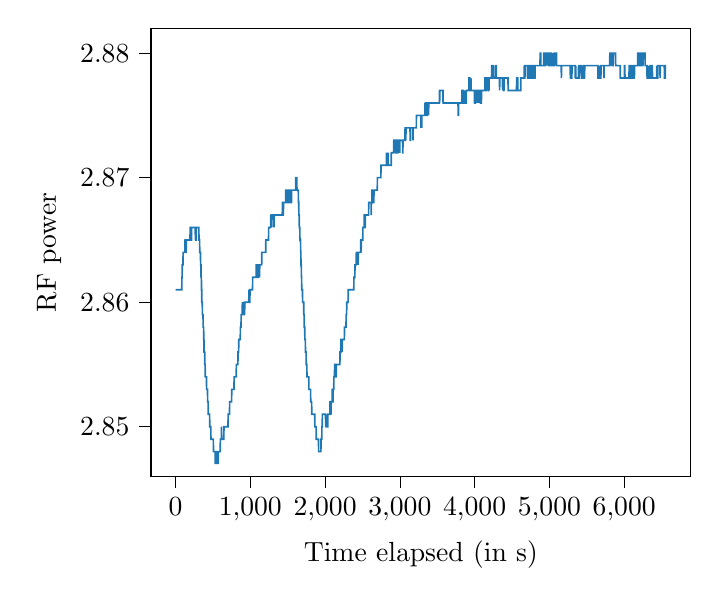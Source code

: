 % This file was created by tikzplotlib v0.9.5.
\begin{tikzpicture}

\definecolor{color0}{rgb}{0.122,0.467,0.706}

\begin{axis}[
legend cell align={left},
legend style={fill opacity=0.8, draw opacity=1, text opacity=1, draw=white!80!black},
tick align=outside,
tick pos=left,
x grid style={white!69.02!black},
xlabel={Time elapsed (in s)},
ylabel={RF power},
xmin=-328, xmax=6888,
xtick style={color=black},
y grid style={white!69.02!black},
ymin=2.846, ymax=2.882,
ytick style={color=black}
]
\addplot [semithick, color0]
table {%
0 2.861
2 2.861
4 2.861
6 2.861
8 2.861
10 2.861
12 2.861
14 2.861
16 2.861
18 2.861
20 2.861
22 2.861
24 2.861
26 2.861
28 2.861
30 2.861
32 2.861
34 2.861
36 2.861
38 2.861
40 2.861
42 2.861
44 2.861
46 2.861
48 2.861
50 2.861
52 2.861
54 2.861
56 2.861
58 2.861
60 2.861
62 2.861
64 2.861
66 2.861
68 2.861
70 2.861
72 2.861
74 2.861
76 2.861
78 2.861
80 2.861
82 2.861
84 2.861
86 2.862
88 2.862
90 2.863
92 2.863
94 2.863
96 2.863
98 2.863
100 2.863
102 2.864
104 2.864
106 2.864
108 2.864
110 2.864
112 2.864
114 2.864
116 2.864
118 2.864
120 2.864
122 2.864
124 2.864
126 2.864
128 2.865
130 2.865
132 2.865
134 2.865
136 2.865
138 2.865
140 2.864
142 2.864
144 2.865
146 2.865
148 2.865
150 2.865
152 2.865
154 2.865
156 2.865
158 2.865
160 2.865
162 2.865
164 2.865
166 2.865
168 2.865
170 2.865
172 2.865
174 2.865
176 2.865
178 2.865
180 2.865
182 2.865
184 2.865
186 2.865
188 2.865
190 2.865
192 2.865
194 2.865
196 2.866
198 2.866
200 2.866
202 2.866
204 2.866
206 2.865
208 2.866
210 2.865
212 2.865
214 2.865
216 2.866
218 2.866
220 2.866
222 2.866
224 2.866
226 2.866
228 2.866
230 2.866
232 2.866
234 2.866
236 2.866
238 2.866
240 2.866
242 2.866
244 2.866
246 2.866
248 2.866
250 2.866
252 2.866
254 2.866
256 2.866
258 2.866
260 2.866
262 2.866
264 2.866
266 2.865
268 2.866
270 2.865
272 2.865
274 2.865
276 2.865
278 2.866
280 2.866
282 2.866
284 2.866
286 2.866
288 2.866
290 2.866
292 2.866
294 2.866
296 2.866
298 2.866
300 2.866
302 2.866
304 2.866
306 2.866
308 2.866
310 2.866
312 2.866
314 2.865
316 2.865
318 2.865
320 2.865
322 2.865
324 2.864
326 2.864
328 2.864
330 2.864
332 2.864
334 2.864
336 2.863
338 2.863
340 2.863
342 2.862
344 2.862
346 2.862
348 2.861
350 2.861
352 2.86
354 2.86
356 2.86
358 2.86
360 2.859
362 2.859
364 2.859
366 2.859
368 2.859
370 2.858
372 2.858
374 2.858
376 2.858
378 2.857
380 2.857
382 2.856
384 2.856
386 2.856
388 2.856
390 2.856
392 2.855
394 2.855
396 2.855
398 2.854
400 2.854
402 2.854
404 2.854
406 2.854
408 2.854
410 2.854
412 2.854
414 2.854
416 2.853
418 2.853
420 2.853
422 2.853
424 2.853
426 2.853
428 2.853
430 2.852
432 2.852
434 2.852
436 2.852
438 2.851
440 2.851
442 2.851
444 2.851
446 2.851
448 2.851
450 2.851
452 2.851
454 2.851
456 2.851
458 2.85
460 2.85
462 2.85
464 2.85
466 2.85
468 2.85
470 2.85
472 2.85
474 2.849
476 2.849
478 2.849
480 2.849
482 2.849
484 2.849
486 2.849
488 2.849
490 2.849
492 2.849
494 2.849
496 2.849
498 2.849
500 2.849
502 2.849
504 2.849
506 2.849
508 2.848
510 2.848
512 2.848
514 2.848
516 2.848
518 2.848
520 2.848
522 2.848
524 2.848
526 2.848
528 2.848
530 2.848
532 2.847
534 2.848
536 2.848
538 2.848
540 2.848
542 2.848
544 2.848
546 2.848
548 2.848
550 2.848
552 2.848
554 2.848
556 2.848
558 2.847
560 2.848
562 2.848
564 2.848
566 2.848
568 2.848
570 2.848
572 2.847
574 2.848
576 2.848
578 2.848
580 2.848
582 2.848
584 2.848
586 2.848
588 2.848
590 2.848
592 2.848
594 2.848
596 2.848
598 2.848
600 2.849
602 2.849
604 2.849
606 2.849
608 2.849
610 2.849
612 2.849
614 2.849
616 2.85
618 2.849
620 2.849
622 2.849
624 2.849
626 2.849
628 2.849
630 2.849
632 2.849
634 2.849
636 2.849
638 2.849
640 2.849
642 2.849
644 2.849
646 2.849
648 2.85
650 2.85
652 2.85
654 2.85
656 2.85
658 2.85
660 2.85
662 2.85
664 2.85
666 2.85
668 2.85
670 2.85
672 2.85
674 2.85
676 2.85
678 2.85
680 2.85
682 2.85
684 2.85
686 2.85
688 2.85
690 2.85
692 2.85
694 2.85
696 2.85
698 2.85
700 2.85
702 2.85
704 2.851
706 2.851
708 2.851
710 2.851
712 2.851
714 2.851
716 2.851
718 2.851
720 2.851
722 2.851
724 2.852
726 2.852
728 2.852
730 2.852
732 2.852
734 2.852
736 2.852
738 2.852
740 2.852
742 2.852
744 2.852
746 2.852
748 2.852
750 2.852
752 2.853
754 2.853
756 2.853
758 2.853
760 2.853
762 2.853
764 2.853
766 2.853
768 2.853
770 2.853
772 2.853
774 2.853
776 2.853
778 2.853
780 2.853
782 2.853
784 2.854
786 2.854
788 2.854
790 2.854
792 2.854
794 2.854
796 2.854
798 2.854
800 2.854
802 2.854
804 2.854
806 2.854
808 2.854
810 2.854
812 2.854
814 2.855
816 2.855
818 2.855
820 2.855
822 2.855
824 2.855
826 2.855
828 2.855
830 2.855
832 2.855
834 2.855
836 2.856
838 2.856
840 2.856
842 2.856
844 2.856
846 2.857
848 2.857
850 2.857
852 2.857
854 2.857
856 2.857
858 2.857
860 2.857
862 2.857
864 2.857
866 2.857
868 2.858
870 2.858
872 2.858
874 2.858
876 2.858
878 2.859
880 2.859
882 2.859
884 2.859
886 2.859
888 2.859
890 2.859
892 2.859
894 2.86
896 2.859
898 2.859
900 2.859
902 2.859
904 2.859
906 2.859
908 2.859
910 2.859
912 2.859
914 2.859
916 2.859
918 2.859
920 2.86
922 2.86
924 2.859
926 2.86
928 2.86
930 2.86
932 2.86
934 2.86
936 2.86
938 2.86
940 2.86
942 2.86
944 2.86
946 2.86
948 2.86
950 2.86
952 2.86
954 2.86
956 2.86
958 2.86
960 2.86
962 2.86
964 2.86
966 2.86
968 2.86
970 2.86
972 2.86
974 2.86
976 2.86
978 2.86
980 2.86
982 2.861
984 2.86
986 2.861
988 2.86
990 2.86
992 2.86
994 2.86
996 2.861
998 2.861
1000 2.861
1002 2.861
1004 2.861
1006 2.861
1008 2.861
1010 2.861
1012 2.861
1014 2.861
1016 2.861
1018 2.861
1020 2.861
1022 2.861
1024 2.861
1026 2.861
1028 2.861
1030 2.861
1032 2.862
1034 2.862
1036 2.862
1038 2.862
1040 2.862
1042 2.862
1044 2.862
1046 2.862
1048 2.862
1050 2.862
1052 2.862
1054 2.862
1056 2.862
1058 2.862
1060 2.862
1062 2.862
1064 2.862
1066 2.862
1068 2.862
1070 2.862
1072 2.862
1074 2.862
1076 2.862
1078 2.862
1080 2.863
1082 2.863
1084 2.863
1086 2.862
1088 2.863
1090 2.862
1092 2.862
1094 2.862
1096 2.862
1098 2.862
1100 2.862
1102 2.862
1104 2.863
1106 2.862
1108 2.862
1110 2.863
1112 2.863
1114 2.863
1116 2.863
1118 2.863
1120 2.863
1122 2.863
1124 2.862
1126 2.863
1128 2.863
1130 2.863
1132 2.863
1134 2.863
1136 2.863
1138 2.863
1140 2.863
1142 2.863
1144 2.863
1146 2.863
1148 2.863
1150 2.863
1152 2.863
1154 2.864
1156 2.864
1158 2.864
1160 2.864
1162 2.864
1164 2.864
1166 2.864
1168 2.864
1170 2.864
1172 2.864
1174 2.864
1176 2.864
1178 2.864
1180 2.864
1182 2.864
1184 2.864
1186 2.864
1188 2.864
1190 2.864
1192 2.864
1194 2.864
1196 2.864
1198 2.864
1200 2.864
1202 2.864
1204 2.864
1206 2.864
1208 2.865
1210 2.865
1212 2.865
1214 2.865
1216 2.865
1218 2.865
1220 2.865
1222 2.865
1224 2.865
1226 2.865
1228 2.865
1230 2.865
1232 2.865
1234 2.865
1236 2.865
1238 2.865
1240 2.865
1242 2.865
1244 2.865
1246 2.866
1248 2.866
1250 2.866
1252 2.866
1254 2.866
1256 2.866
1258 2.866
1260 2.866
1262 2.866
1264 2.866
1266 2.866
1268 2.866
1270 2.866
1272 2.866
1274 2.867
1276 2.866
1278 2.867
1280 2.867
1282 2.867
1284 2.867
1286 2.867
1288 2.866
1290 2.867
1292 2.867
1294 2.867
1296 2.867
1298 2.867
1300 2.867
1302 2.867
1304 2.867
1306 2.867
1308 2.867
1310 2.867
1312 2.867
1314 2.867
1316 2.867
1318 2.866
1320 2.867
1322 2.867
1324 2.867
1326 2.867
1328 2.867
1330 2.867
1332 2.867
1334 2.867
1336 2.867
1338 2.867
1340 2.867
1342 2.867
1344 2.867
1346 2.867
1348 2.867
1350 2.867
1352 2.867
1354 2.867
1356 2.867
1358 2.867
1360 2.867
1362 2.867
1364 2.867
1366 2.867
1368 2.867
1370 2.867
1372 2.867
1374 2.867
1376 2.867
1378 2.867
1380 2.867
1382 2.867
1384 2.867
1386 2.867
1388 2.867
1390 2.867
1392 2.867
1394 2.867
1396 2.867
1398 2.867
1400 2.867
1402 2.867
1404 2.867
1406 2.867
1408 2.867
1410 2.867
1412 2.867
1414 2.867
1416 2.867
1418 2.867
1420 2.867
1422 2.867
1424 2.867
1426 2.867
1428 2.867
1430 2.868
1432 2.868
1434 2.868
1436 2.867
1438 2.868
1440 2.867
1442 2.867
1444 2.868
1446 2.868
1448 2.868
1450 2.868
1452 2.868
1454 2.868
1456 2.868
1458 2.868
1460 2.868
1462 2.868
1464 2.868
1466 2.868
1468 2.868
1470 2.868
1472 2.868
1474 2.869
1476 2.869
1478 2.869
1480 2.869
1482 2.869
1484 2.869
1486 2.869
1488 2.869
1490 2.869
1492 2.869
1494 2.868
1496 2.869
1498 2.868
1500 2.868
1502 2.868
1504 2.869
1506 2.868
1508 2.868
1510 2.868
1512 2.868
1514 2.869
1516 2.869
1518 2.868
1520 2.868
1522 2.868
1524 2.868
1526 2.868
1528 2.868
1530 2.868
1532 2.869
1534 2.869
1536 2.868
1538 2.869
1540 2.869
1542 2.868
1544 2.868
1546 2.868
1548 2.868
1550 2.868
1552 2.869
1554 2.869
1556 2.869
1558 2.869
1560 2.869
1562 2.869
1564 2.869
1566 2.869
1568 2.869
1570 2.869
1572 2.869
1574 2.869
1576 2.869
1578 2.869
1580 2.869
1582 2.869
1584 2.869
1586 2.869
1588 2.869
1590 2.869
1592 2.869
1594 2.869
1596 2.869
1598 2.869
1600 2.869
1602 2.869
1604 2.869
1606 2.869
1608 2.87
1610 2.87
1612 2.87
1614 2.87
1616 2.87
1618 2.87
1620 2.87
1622 2.87
1624 2.869
1626 2.869
1628 2.869
1630 2.869
1632 2.869
1634 2.869
1636 2.869
1638 2.869
1640 2.869
1642 2.869
1644 2.868
1646 2.868
1648 2.868
1650 2.867
1652 2.867
1654 2.867
1656 2.866
1658 2.866
1660 2.866
1662 2.866
1664 2.865
1666 2.865
1668 2.865
1670 2.865
1672 2.865
1674 2.864
1676 2.864
1678 2.863
1680 2.863
1682 2.863
1684 2.862
1686 2.862
1688 2.861
1690 2.861
1692 2.861
1694 2.861
1696 2.861
1698 2.861
1700 2.86
1702 2.86
1704 2.86
1706 2.86
1708 2.86
1710 2.86
1712 2.86
1714 2.86
1716 2.859
1718 2.859
1720 2.859
1722 2.858
1724 2.858
1726 2.858
1728 2.858
1730 2.857
1732 2.857
1734 2.857
1736 2.857
1738 2.856
1740 2.856
1742 2.856
1744 2.856
1746 2.856
1748 2.855
1750 2.855
1752 2.855
1754 2.855
1756 2.855
1758 2.854
1760 2.854
1762 2.854
1764 2.854
1766 2.854
1768 2.854
1770 2.854
1772 2.854
1774 2.854
1776 2.854
1778 2.854
1780 2.854
1782 2.854
1784 2.853
1786 2.853
1788 2.853
1790 2.853
1792 2.853
1794 2.853
1796 2.853
1798 2.853
1800 2.853
1802 2.853
1804 2.853
1806 2.853
1808 2.852
1810 2.852
1812 2.852
1814 2.852
1816 2.852
1818 2.852
1820 2.852
1822 2.851
1824 2.851
1826 2.851
1828 2.851
1830 2.851
1832 2.851
1834 2.851
1836 2.851
1838 2.851
1840 2.851
1842 2.851
1844 2.851
1846 2.851
1848 2.851
1850 2.851
1852 2.851
1854 2.851
1856 2.851
1858 2.851
1860 2.851
1862 2.851
1864 2.85
1866 2.85
1868 2.85
1870 2.85
1872 2.85
1874 2.85
1876 2.85
1878 2.85
1880 2.85
1882 2.849
1884 2.849
1886 2.849
1888 2.849
1890 2.849
1892 2.849
1894 2.849
1896 2.849
1898 2.849
1900 2.849
1902 2.849
1904 2.849
1906 2.849
1908 2.849
1910 2.849
1912 2.849
1914 2.848
1916 2.848
1918 2.848
1920 2.848
1922 2.848
1924 2.848
1926 2.848
1928 2.848
1930 2.848
1932 2.848
1934 2.848
1936 2.848
1938 2.848
1940 2.848
1942 2.848
1944 2.848
1946 2.849
1948 2.849
1950 2.849
1952 2.849
1954 2.849
1956 2.849
1958 2.85
1960 2.85
1962 2.85
1964 2.851
1966 2.851
1968 2.851
1970 2.851
1972 2.851
1974 2.851
1976 2.851
1978 2.851
1980 2.851
1982 2.851
1984 2.851
1986 2.851
1988 2.851
1990 2.851
1992 2.851
1994 2.851
1996 2.851
1998 2.851
2000 2.851
2002 2.851
2004 2.851
2006 2.851
2008 2.85
2010 2.851
2012 2.85
2014 2.851
2016 2.85
2018 2.85
2020 2.85
2022 2.85
2024 2.85
2026 2.85
2028 2.85
2030 2.85
2032 2.85
2034 2.85
2036 2.85
2038 2.851
2040 2.851
2042 2.851
2044 2.851
2046 2.851
2048 2.851
2050 2.851
2052 2.851
2054 2.851
2056 2.851
2058 2.851
2060 2.851
2062 2.851
2064 2.851
2066 2.852
2068 2.852
2070 2.851
2072 2.851
2074 2.852
2076 2.852
2078 2.852
2080 2.851
2082 2.852
2084 2.852
2086 2.852
2088 2.852
2090 2.852
2092 2.852
2094 2.852
2096 2.853
2098 2.853
2100 2.853
2102 2.852
2104 2.852
2106 2.852
2108 2.853
2110 2.853
2112 2.853
2114 2.853
2116 2.853
2118 2.854
2120 2.854
2122 2.854
2124 2.854
2126 2.854
2128 2.855
2130 2.855
2132 2.854
2134 2.855
2136 2.855
2138 2.855
2140 2.855
2142 2.855
2144 2.855
2146 2.854
2148 2.854
2150 2.855
2152 2.855
2154 2.855
2156 2.855
2158 2.855
2160 2.855
2162 2.855
2164 2.855
2166 2.855
2168 2.855
2170 2.855
2172 2.855
2174 2.855
2176 2.855
2178 2.855
2180 2.855
2182 2.855
2184 2.855
2186 2.855
2188 2.855
2190 2.855
2192 2.855
2194 2.855
2196 2.855
2198 2.855
2200 2.856
2202 2.856
2204 2.856
2206 2.856
2208 2.856
2210 2.856
2212 2.857
2214 2.857
2216 2.857
2218 2.857
2220 2.857
2222 2.857
2224 2.857
2226 2.857
2228 2.856
2230 2.857
2232 2.857
2234 2.857
2236 2.857
2238 2.857
2240 2.857
2242 2.857
2244 2.857
2246 2.857
2248 2.857
2250 2.857
2252 2.857
2254 2.857
2256 2.857
2258 2.857
2260 2.858
2262 2.858
2264 2.858
2266 2.858
2268 2.858
2270 2.858
2272 2.858
2274 2.858
2276 2.858
2278 2.858
2280 2.858
2282 2.859
2284 2.859
2286 2.859
2288 2.859
2290 2.86
2292 2.86
2294 2.86
2296 2.86
2298 2.86
2300 2.86
2302 2.86
2304 2.86
2306 2.86
2308 2.86
2310 2.861
2312 2.861
2314 2.861
2316 2.861
2318 2.861
2320 2.861
2322 2.861
2324 2.861
2326 2.861
2328 2.861
2330 2.861
2332 2.861
2334 2.861
2336 2.861
2338 2.861
2340 2.861
2342 2.861
2344 2.861
2346 2.861
2348 2.861
2350 2.861
2352 2.861
2354 2.861
2356 2.861
2358 2.861
2360 2.861
2362 2.861
2364 2.861
2366 2.861
2368 2.861
2370 2.861
2372 2.861
2374 2.861
2376 2.861
2378 2.861
2380 2.861
2382 2.861
2384 2.861
2386 2.862
2388 2.862
2390 2.862
2392 2.862
2394 2.862
2396 2.862
2398 2.862
2400 2.863
2402 2.863
2404 2.863
2406 2.863
2408 2.863
2410 2.863
2412 2.863
2414 2.863
2416 2.863
2418 2.864
2420 2.863
2422 2.864
2424 2.864
2426 2.864
2428 2.864
2430 2.864
2432 2.864
2434 2.864
2436 2.864
2438 2.864
2440 2.864
2442 2.863
2444 2.864
2446 2.864
2448 2.864
2450 2.864
2452 2.864
2454 2.864
2456 2.864
2458 2.864
2460 2.864
2462 2.864
2464 2.864
2466 2.864
2468 2.864
2470 2.864
2472 2.864
2474 2.864
2476 2.864
2478 2.865
2480 2.865
2482 2.864
2484 2.865
2486 2.865
2488 2.865
2490 2.865
2492 2.865
2494 2.865
2496 2.865
2498 2.865
2500 2.865
2502 2.865
2504 2.865
2506 2.866
2508 2.866
2510 2.866
2512 2.866
2514 2.866
2516 2.866
2518 2.866
2520 2.866
2522 2.866
2524 2.867
2526 2.867
2528 2.867
2530 2.867
2532 2.867
2534 2.866
2536 2.866
2538 2.867
2540 2.867
2542 2.867
2544 2.867
2546 2.867
2548 2.867
2550 2.867
2552 2.867
2554 2.867
2556 2.867
2558 2.867
2560 2.867
2562 2.867
2564 2.867
2566 2.867
2568 2.867
2570 2.867
2572 2.867
2574 2.867
2576 2.867
2578 2.867
2580 2.867
2582 2.867
2584 2.868
2586 2.868
2588 2.868
2590 2.868
2592 2.868
2594 2.868
2596 2.868
2598 2.868
2600 2.868
2602 2.868
2604 2.868
2606 2.868
2608 2.868
2610 2.868
2612 2.868
2614 2.868
2616 2.868
2618 2.867
2620 2.868
2622 2.868
2624 2.868
2626 2.868
2628 2.869
2630 2.869
2632 2.869
2634 2.869
2636 2.868
2638 2.869
2640 2.868
2642 2.868
2644 2.868
2646 2.868
2648 2.868
2650 2.868
2652 2.868
2654 2.869
2656 2.869
2658 2.869
2660 2.869
2662 2.869
2664 2.869
2666 2.869
2668 2.869
2670 2.869
2672 2.869
2674 2.869
2676 2.869
2678 2.869
2680 2.869
2682 2.869
2684 2.869
2686 2.869
2688 2.869
2690 2.869
2692 2.869
2694 2.869
2696 2.869
2698 2.869
2700 2.87
2702 2.87
2704 2.87
2706 2.87
2708 2.87
2710 2.87
2712 2.87
2714 2.87
2716 2.87
2718 2.87
2720 2.87
2722 2.87
2724 2.87
2726 2.87
2728 2.87
2730 2.87
2732 2.87
2734 2.87
2736 2.87
2738 2.87
2740 2.87
2742 2.87
2744 2.87
2746 2.87
2748 2.871
2750 2.871
2752 2.871
2754 2.871
2756 2.871
2758 2.871
2760 2.871
2762 2.871
2764 2.871
2766 2.871
2768 2.871
2770 2.871
2772 2.871
2774 2.871
2776 2.871
2778 2.871
2780 2.871
2782 2.871
2784 2.871
2786 2.871
2788 2.871
2790 2.871
2792 2.871
2794 2.871
2796 2.871
2798 2.871
2800 2.871
2802 2.871
2804 2.871
2806 2.871
2808 2.871
2810 2.871
2812 2.871
2814 2.871
2816 2.871
2818 2.871
2820 2.871
2822 2.872
2824 2.871
2826 2.871
2828 2.871
2830 2.871
2832 2.871
2834 2.871
2836 2.871
2838 2.871
2840 2.871
2842 2.872
2844 2.871
2846 2.871
2848 2.871
2850 2.871
2852 2.871
2854 2.871
2856 2.871
2858 2.871
2860 2.871
2862 2.871
2864 2.871
2866 2.871
2868 2.871
2870 2.871
2872 2.871
2874 2.871
2876 2.871
2878 2.871
2880 2.871
2882 2.871
2884 2.871
2886 2.872
2888 2.872
2890 2.872
2892 2.872
2894 2.872
2896 2.872
2898 2.872
2900 2.872
2902 2.872
2904 2.872
2906 2.872
2908 2.872
2910 2.872
2912 2.872
2914 2.872
2916 2.872
2918 2.873
2920 2.872
2922 2.873
2924 2.873
2926 2.873
2928 2.873
2930 2.873
2932 2.873
2934 2.873
2936 2.873
2938 2.873
2940 2.873
2942 2.873
2944 2.873
2946 2.872
2948 2.872
2950 2.872
2952 2.872
2954 2.873
2956 2.873
2958 2.873
2960 2.873
2962 2.873
2964 2.873
2966 2.873
2968 2.873
2970 2.872
2972 2.872
2974 2.872
2976 2.873
2978 2.873
2980 2.872
2982 2.873
2984 2.873
2986 2.873
2988 2.873
2990 2.873
2992 2.873
2994 2.873
2996 2.873
2998 2.872
3000 2.873
3002 2.873
3004 2.873
3006 2.873
3008 2.873
3010 2.873
3012 2.873
3014 2.873
3016 2.873
3018 2.873
3020 2.873
3022 2.873
3024 2.873
3026 2.873
3028 2.873
3030 2.873
3032 2.873
3034 2.873
3036 2.873
3038 2.872
3040 2.872
3042 2.873
3044 2.873
3046 2.873
3048 2.873
3050 2.873
3052 2.873
3054 2.873
3056 2.873
3058 2.873
3060 2.873
3062 2.873
3064 2.873
3066 2.873
3068 2.873
3070 2.874
3072 2.874
3074 2.874
3076 2.874
3078 2.874
3080 2.873
3082 2.874
3084 2.874
3086 2.874
3088 2.874
3090 2.874
3092 2.874
3094 2.874
3096 2.874
3098 2.874
3100 2.874
3102 2.874
3104 2.874
3106 2.874
3108 2.874
3110 2.874
3112 2.874
3114 2.874
3116 2.874
3118 2.874
3120 2.874
3122 2.874
3124 2.874
3126 2.874
3128 2.874
3130 2.874
3132 2.874
3134 2.874
3136 2.874
3138 2.873
3140 2.873
3142 2.873
3144 2.874
3146 2.874
3148 2.874
3150 2.874
3152 2.874
3154 2.874
3156 2.874
3158 2.874
3160 2.874
3162 2.874
3164 2.874
3166 2.874
3168 2.874
3170 2.874
3172 2.874
3174 2.874
3176 2.873
3178 2.874
3180 2.874
3182 2.874
3184 2.874
3186 2.874
3188 2.874
3190 2.874
3192 2.874
3194 2.874
3196 2.874
3198 2.874
3200 2.874
3202 2.874
3204 2.874
3206 2.874
3208 2.874
3210 2.874
3212 2.874
3214 2.874
3216 2.874
3218 2.874
3220 2.874
3222 2.875
3224 2.875
3226 2.875
3228 2.875
3230 2.875
3232 2.875
3234 2.875
3236 2.875
3238 2.875
3240 2.875
3242 2.875
3244 2.875
3246 2.875
3248 2.875
3250 2.875
3252 2.875
3254 2.875
3256 2.875
3258 2.875
3260 2.875
3262 2.875
3264 2.875
3266 2.875
3268 2.875
3270 2.875
3272 2.875
3274 2.875
3276 2.875
3278 2.875
3280 2.875
3282 2.874
3284 2.875
3286 2.874
3288 2.875
3290 2.875
3292 2.874
3294 2.875
3296 2.875
3298 2.875
3300 2.875
3302 2.875
3304 2.875
3306 2.875
3308 2.875
3310 2.875
3312 2.875
3314 2.875
3316 2.875
3318 2.875
3320 2.875
3322 2.875
3324 2.875
3326 2.875
3328 2.875
3330 2.875
3332 2.875
3334 2.875
3336 2.876
3338 2.875
3340 2.875
3342 2.875
3344 2.876
3346 2.876
3348 2.876
3350 2.876
3352 2.876
3354 2.876
3356 2.876
3358 2.876
3360 2.875
3362 2.875
3364 2.875
3366 2.876
3368 2.876
3370 2.876
3372 2.876
3374 2.876
3376 2.876
3378 2.876
3380 2.876
3382 2.876
3384 2.875
3386 2.876
3388 2.876
3390 2.876
3392 2.876
3394 2.876
3396 2.876
3398 2.876
3400 2.876
3402 2.876
3404 2.876
3406 2.876
3408 2.876
3410 2.876
3412 2.876
3414 2.876
3416 2.876
3418 2.876
3420 2.876
3422 2.876
3424 2.876
3426 2.876
3428 2.876
3430 2.876
3432 2.876
3434 2.876
3436 2.876
3438 2.876
3440 2.876
3442 2.876
3444 2.876
3446 2.876
3448 2.876
3450 2.876
3452 2.876
3454 2.876
3456 2.876
3458 2.876
3460 2.876
3462 2.876
3464 2.876
3466 2.876
3468 2.876
3470 2.876
3472 2.876
3474 2.876
3476 2.876
3478 2.876
3480 2.876
3482 2.876
3484 2.876
3486 2.876
3488 2.876
3490 2.876
3492 2.876
3494 2.876
3496 2.876
3498 2.876
3500 2.876
3502 2.876
3504 2.876
3506 2.876
3508 2.876
3510 2.876
3512 2.876
3514 2.876
3516 2.876
3518 2.876
3520 2.876
3522 2.876
3524 2.876
3526 2.876
3528 2.876
3530 2.877
3532 2.876
3534 2.877
3536 2.877
3538 2.877
3540 2.877
3542 2.877
3544 2.877
3546 2.877
3548 2.877
3550 2.877
3552 2.877
3554 2.877
3556 2.877
3558 2.877
3560 2.877
3562 2.877
3564 2.877
3566 2.877
3568 2.877
3570 2.877
3572 2.877
3574 2.877
3576 2.877
3578 2.876
3580 2.876
3582 2.876
3584 2.876
3586 2.876
3588 2.876
3590 2.876
3592 2.876
3594 2.876
3596 2.876
3598 2.876
3600 2.876
3602 2.876
3604 2.876
3606 2.876
3608 2.876
3610 2.876
3612 2.876
3614 2.876
3616 2.876
3618 2.876
3620 2.876
3622 2.876
3624 2.876
3626 2.876
3628 2.876
3630 2.876
3632 2.876
3634 2.876
3636 2.876
3638 2.876
3640 2.876
3642 2.876
3644 2.876
3646 2.876
3648 2.876
3650 2.876
3652 2.876
3654 2.876
3656 2.876
3658 2.876
3660 2.876
3662 2.876
3664 2.876
3666 2.876
3668 2.876
3670 2.876
3672 2.876
3674 2.876
3676 2.876
3678 2.876
3680 2.876
3682 2.876
3684 2.876
3686 2.876
3688 2.876
3690 2.876
3692 2.876
3694 2.876
3696 2.876
3698 2.876
3700 2.876
3702 2.876
3704 2.876
3706 2.876
3708 2.876
3710 2.876
3712 2.876
3714 2.876
3716 2.876
3718 2.876
3720 2.876
3722 2.876
3724 2.876
3726 2.876
3728 2.876
3730 2.876
3732 2.876
3734 2.876
3736 2.876
3738 2.876
3740 2.876
3742 2.876
3744 2.876
3746 2.876
3748 2.876
3750 2.876
3752 2.876
3754 2.876
3756 2.876
3758 2.876
3760 2.876
3762 2.876
3764 2.876
3766 2.876
3768 2.876
3770 2.876
3772 2.876
3774 2.876
3776 2.876
3778 2.876
3780 2.875
3782 2.875
3784 2.875
3786 2.876
3788 2.876
3790 2.876
3792 2.876
3794 2.876
3796 2.876
3798 2.876
3800 2.876
3802 2.876
3804 2.876
3806 2.876
3808 2.876
3810 2.876
3812 2.876
3814 2.876
3816 2.876
3818 2.876
3820 2.876
3822 2.876
3824 2.876
3826 2.876
3828 2.876
3830 2.877
3832 2.877
3834 2.877
3836 2.877
3838 2.876
3840 2.876
3842 2.877
3844 2.877
3846 2.876
3848 2.876
3850 2.876
3852 2.876
3854 2.876
3856 2.876
3858 2.876
3860 2.876
3862 2.876
3864 2.876
3866 2.877
3868 2.876
3870 2.876
3872 2.876
3874 2.876
3876 2.877
3878 2.876
3880 2.876
3882 2.876
3884 2.876
3886 2.876
3888 2.876
3890 2.877
3892 2.877
3894 2.877
3896 2.877
3898 2.877
3900 2.877
3902 2.877
3904 2.877
3906 2.877
3908 2.877
3910 2.877
3912 2.877
3914 2.877
3916 2.877
3918 2.877
3920 2.877
3922 2.877
3924 2.878
3926 2.878
3928 2.878
3930 2.878
3932 2.878
3934 2.878
3936 2.877
3938 2.877
3940 2.877
3942 2.877
3944 2.877
3946 2.877
3948 2.877
3950 2.878
3952 2.877
3954 2.877
3956 2.877
3958 2.877
3960 2.877
3962 2.877
3964 2.877
3966 2.877
3968 2.877
3970 2.877
3972 2.877
3974 2.877
3976 2.877
3978 2.877
3980 2.877
3982 2.877
3984 2.877
3986 2.877
3988 2.877
3990 2.877
3992 2.877
3994 2.877
3996 2.877
3998 2.876
4000 2.877
4002 2.876
4004 2.876
4006 2.877
4008 2.876
4010 2.876
4012 2.877
4014 2.876
4016 2.877
4018 2.877
4020 2.877
4022 2.877
4024 2.877
4026 2.877
4028 2.877
4030 2.877
4032 2.877
4034 2.877
4036 2.877
4038 2.877
4040 2.877
4042 2.876
4044 2.877
4046 2.877
4048 2.877
4050 2.876
4052 2.877
4054 2.877
4056 2.877
4058 2.877
4060 2.876
4062 2.877
4064 2.877
4066 2.877
4068 2.877
4070 2.877
4072 2.877
4074 2.877
4076 2.877
4078 2.876
4080 2.876
4082 2.876
4084 2.876
4086 2.876
4088 2.876
4090 2.876
4092 2.877
4094 2.877
4096 2.877
4098 2.877
4100 2.877
4102 2.877
4104 2.877
4106 2.877
4108 2.877
4110 2.877
4112 2.877
4114 2.877
4116 2.877
4118 2.877
4120 2.877
4122 2.877
4124 2.877
4126 2.877
4128 2.877
4130 2.877
4132 2.877
4134 2.877
4136 2.877
4138 2.878
4140 2.878
4142 2.878
4144 2.877
4146 2.878
4148 2.877
4150 2.877
4152 2.877
4154 2.877
4156 2.878
4158 2.878
4160 2.878
4162 2.878
4164 2.878
4166 2.878
4168 2.878
4170 2.878
4172 2.878
4174 2.877
4176 2.878
4178 2.878
4180 2.878
4182 2.877
4184 2.877
4186 2.877
4188 2.878
4190 2.878
4192 2.877
4194 2.878
4196 2.878
4198 2.878
4200 2.878
4202 2.878
4204 2.878
4206 2.878
4208 2.878
4210 2.878
4212 2.878
4214 2.878
4216 2.878
4218 2.878
4220 2.878
4222 2.878
4224 2.878
4226 2.878
4228 2.879
4230 2.879
4232 2.879
4234 2.879
4236 2.879
4238 2.879
4240 2.879
4242 2.879
4244 2.879
4246 2.879
4248 2.879
4250 2.878
4252 2.878
4254 2.878
4256 2.879
4258 2.878
4260 2.878
4262 2.878
4264 2.878
4266 2.878
4268 2.878
4270 2.878
4272 2.878
4274 2.878
4276 2.878
4278 2.878
4280 2.878
4282 2.878
4284 2.878
4286 2.879
4288 2.879
4290 2.878
4292 2.878
4294 2.878
4296 2.878
4298 2.878
4300 2.878
4302 2.878
4304 2.878
4306 2.878
4308 2.878
4310 2.878
4312 2.878
4314 2.878
4316 2.878
4318 2.878
4320 2.878
4322 2.878
4324 2.878
4326 2.878
4328 2.878
4330 2.878
4332 2.878
4334 2.877
4336 2.878
4338 2.878
4340 2.878
4342 2.878
4344 2.878
4346 2.878
4348 2.878
4350 2.878
4352 2.878
4354 2.878
4356 2.878
4358 2.878
4360 2.878
4362 2.878
4364 2.878
4366 2.878
4368 2.878
4370 2.878
4372 2.878
4374 2.877
4376 2.878
4378 2.878
4380 2.878
4382 2.877
4384 2.878
4386 2.878
4388 2.877
4390 2.877
4392 2.878
4394 2.877
4396 2.878
4398 2.878
4400 2.878
4402 2.878
4404 2.878
4406 2.878
4408 2.878
4410 2.878
4412 2.878
4414 2.878
4416 2.878
4418 2.878
4420 2.878
4422 2.878
4424 2.878
4426 2.878
4428 2.878
4430 2.878
4432 2.878
4434 2.878
4436 2.878
4438 2.878
4440 2.878
4442 2.878
4444 2.878
4446 2.878
4448 2.877
4450 2.877
4452 2.877
4454 2.877
4456 2.877
4458 2.877
4460 2.877
4462 2.877
4464 2.877
4466 2.877
4468 2.877
4470 2.877
4472 2.877
4474 2.877
4476 2.877
4478 2.877
4480 2.877
4482 2.877
4484 2.877
4486 2.877
4488 2.877
4490 2.877
4492 2.877
4494 2.877
4496 2.877
4498 2.877
4500 2.877
4502 2.877
4504 2.877
4506 2.877
4508 2.877
4510 2.877
4512 2.877
4514 2.877
4516 2.877
4518 2.877
4520 2.877
4522 2.877
4524 2.877
4526 2.877
4528 2.877
4530 2.877
4532 2.877
4534 2.877
4536 2.877
4538 2.877
4540 2.877
4542 2.877
4544 2.877
4546 2.877
4548 2.877
4550 2.877
4552 2.877
4554 2.877
4556 2.877
4558 2.877
4560 2.877
4562 2.878
4564 2.878
4566 2.877
4568 2.877
4570 2.877
4572 2.878
4574 2.878
4576 2.878
4578 2.877
4580 2.877
4582 2.877
4584 2.877
4586 2.877
4588 2.877
4590 2.877
4592 2.877
4594 2.877
4596 2.877
4598 2.877
4600 2.877
4602 2.877
4604 2.877
4606 2.877
4608 2.877
4610 2.877
4612 2.877
4614 2.877
4616 2.877
4618 2.878
4620 2.878
4622 2.878
4624 2.878
4626 2.878
4628 2.878
4630 2.878
4632 2.878
4634 2.878
4636 2.878
4638 2.878
4640 2.878
4642 2.878
4644 2.878
4646 2.878
4648 2.878
4650 2.878
4652 2.878
4654 2.878
4656 2.878
4658 2.878
4660 2.878
4662 2.878
4664 2.879
4666 2.878
4668 2.878
4670 2.878
4672 2.878
4674 2.879
4676 2.879
4678 2.879
4680 2.879
4682 2.879
4684 2.879
4686 2.879
4688 2.879
4690 2.879
4692 2.879
4694 2.879
4696 2.879
4698 2.879
4700 2.879
4702 2.879
4704 2.879
4706 2.879
4708 2.878
4710 2.878
4712 2.878
4714 2.878
4716 2.878
4718 2.878
4720 2.878
4722 2.879
4724 2.878
4726 2.878
4728 2.878
4730 2.878
4732 2.879
4734 2.879
4736 2.879
4738 2.879
4740 2.879
4742 2.878
4744 2.879
4746 2.878
4748 2.878
4750 2.878
4752 2.878
4754 2.878
4756 2.879
4758 2.879
4760 2.879
4762 2.879
4764 2.879
4766 2.879
4768 2.879
4770 2.879
4772 2.879
4774 2.879
4776 2.879
4778 2.879
4780 2.878
4782 2.878
4784 2.878
4786 2.878
4788 2.878
4790 2.879
4792 2.879
4794 2.879
4796 2.878
4798 2.878
4800 2.878
4802 2.878
4804 2.878
4806 2.878
4808 2.879
4810 2.879
4812 2.879
4814 2.879
4816 2.879
4818 2.879
4820 2.879
4822 2.879
4824 2.879
4826 2.879
4828 2.879
4830 2.879
4832 2.879
4834 2.879
4836 2.879
4838 2.879
4840 2.879
4842 2.879
4844 2.879
4846 2.879
4848 2.879
4850 2.879
4852 2.879
4854 2.879
4856 2.879
4858 2.879
4860 2.879
4862 2.879
4864 2.879
4866 2.879
4868 2.879
4870 2.879
4872 2.879
4874 2.879
4876 2.88
4878 2.88
4880 2.88
4882 2.88
4884 2.88
4886 2.879
4888 2.879
4890 2.879
4892 2.879
4894 2.879
4896 2.879
4898 2.879
4900 2.879
4902 2.879
4904 2.879
4906 2.879
4908 2.879
4910 2.879
4912 2.879
4914 2.879
4916 2.879
4918 2.879
4920 2.879
4922 2.879
4924 2.88
4926 2.88
4928 2.88
4930 2.88
4932 2.88
4934 2.879
4936 2.879
4938 2.879
4940 2.879
4942 2.88
4944 2.88
4946 2.879
4948 2.879
4950 2.88
4952 2.88
4954 2.88
4956 2.88
4958 2.88
4960 2.88
4962 2.88
4964 2.88
4966 2.88
4968 2.88
4970 2.879
4972 2.88
4974 2.88
4976 2.88
4978 2.88
4980 2.88
4982 2.88
4984 2.88
4986 2.88
4988 2.879
4990 2.88
4992 2.88
4994 2.879
4996 2.879
4998 2.88
5000 2.879
5002 2.879
5004 2.88
5006 2.88
5008 2.88
5010 2.88
5012 2.88
5014 2.88
5016 2.88
5018 2.88
5020 2.88
5022 2.88
5024 2.88
5026 2.88
5028 2.879
5030 2.879
5032 2.88
5034 2.879
5036 2.879
5038 2.879
5040 2.879
5042 2.879
5044 2.88
5046 2.879
5048 2.879
5050 2.879
5052 2.879
5054 2.88
5056 2.879
5058 2.88
5060 2.879
5062 2.879
5064 2.88
5066 2.88
5068 2.88
5070 2.88
5072 2.88
5074 2.88
5076 2.88
5078 2.879
5080 2.88
5082 2.88
5084 2.88
5086 2.879
5088 2.88
5090 2.88
5092 2.88
5094 2.88
5096 2.879
5098 2.879
5100 2.879
5102 2.879
5104 2.879
5106 2.879
5108 2.879
5110 2.879
5112 2.879
5114 2.879
5116 2.879
5118 2.879
5120 2.879
5122 2.879
5124 2.879
5126 2.879
5128 2.879
5130 2.879
5132 2.879
5134 2.879
5136 2.879
5138 2.879
5140 2.879
5142 2.879
5144 2.879
5146 2.879
5148 2.879
5150 2.879
5152 2.879
5154 2.879
5156 2.879
5158 2.879
5160 2.878
5162 2.879
5164 2.879
5166 2.879
5168 2.879
5170 2.879
5172 2.879
5174 2.879
5176 2.879
5178 2.879
5180 2.879
5182 2.879
5184 2.879
5186 2.879
5188 2.879
5190 2.879
5192 2.879
5194 2.879
5196 2.879
5198 2.879
5200 2.879
5202 2.879
5204 2.879
5206 2.879
5208 2.879
5210 2.879
5212 2.879
5214 2.879
5216 2.879
5218 2.879
5220 2.879
5222 2.879
5224 2.879
5226 2.879
5228 2.879
5230 2.879
5232 2.879
5234 2.879
5236 2.879
5238 2.879
5240 2.879
5242 2.879
5244 2.879
5246 2.879
5248 2.879
5250 2.879
5252 2.879
5254 2.879
5256 2.879
5258 2.879
5260 2.879
5262 2.879
5264 2.879
5266 2.879
5268 2.879
5270 2.879
5272 2.879
5274 2.879
5276 2.879
5278 2.879
5280 2.878
5282 2.878
5284 2.879
5286 2.879
5288 2.879
5290 2.879
5292 2.878
5294 2.878
5296 2.878
5298 2.878
5300 2.878
5302 2.879
5304 2.879
5306 2.879
5308 2.879
5310 2.879
5312 2.879
5314 2.879
5316 2.879
5318 2.879
5320 2.879
5322 2.879
5324 2.879
5326 2.879
5328 2.879
5330 2.879
5332 2.879
5334 2.879
5336 2.879
5338 2.879
5340 2.879
5342 2.879
5344 2.879
5346 2.878
5348 2.879
5350 2.878
5352 2.879
5354 2.878
5356 2.878
5358 2.878
5360 2.878
5362 2.878
5364 2.878
5366 2.878
5368 2.878
5370 2.878
5372 2.878
5374 2.878
5376 2.878
5378 2.878
5380 2.878
5382 2.878
5384 2.878
5386 2.878
5388 2.878
5390 2.879
5392 2.879
5394 2.879
5396 2.878
5398 2.879
5400 2.879
5402 2.878
5404 2.878
5406 2.879
5408 2.879
5410 2.879
5412 2.879
5414 2.879
5416 2.879
5418 2.879
5420 2.879
5422 2.879
5424 2.879
5426 2.879
5428 2.879
5430 2.879
5432 2.879
5434 2.878
5436 2.878
5438 2.878
5440 2.879
5442 2.878
5444 2.878
5446 2.878
5448 2.878
5450 2.878
5452 2.878
5454 2.878
5456 2.879
5458 2.878
5460 2.879
5462 2.879
5464 2.878
5466 2.878
5468 2.879
5470 2.878
5472 2.879
5474 2.879
5476 2.879
5478 2.879
5480 2.879
5482 2.879
5484 2.879
5486 2.879
5488 2.879
5490 2.879
5492 2.879
5494 2.879
5496 2.879
5498 2.879
5500 2.879
5502 2.879
5504 2.879
5506 2.879
5508 2.879
5510 2.879
5512 2.879
5514 2.879
5516 2.879
5518 2.879
5520 2.879
5522 2.879
5524 2.879
5526 2.879
5528 2.879
5530 2.879
5532 2.879
5534 2.879
5536 2.879
5538 2.879
5540 2.879
5542 2.879
5544 2.879
5546 2.879
5548 2.879
5550 2.879
5552 2.879
5554 2.879
5556 2.879
5558 2.879
5560 2.879
5562 2.879
5564 2.879
5566 2.879
5568 2.879
5570 2.879
5572 2.879
5574 2.879
5576 2.879
5578 2.879
5580 2.879
5582 2.879
5584 2.879
5586 2.879
5588 2.879
5590 2.879
5592 2.879
5594 2.879
5596 2.879
5598 2.879
5600 2.879
5602 2.879
5604 2.879
5606 2.879
5608 2.879
5610 2.879
5612 2.879
5614 2.879
5616 2.879
5618 2.879
5620 2.879
5622 2.879
5624 2.879
5626 2.879
5628 2.879
5630 2.879
5632 2.879
5634 2.879
5636 2.879
5638 2.879
5640 2.879
5642 2.879
5644 2.879
5646 2.879
5648 2.879
5650 2.878
5652 2.878
5654 2.879
5656 2.878
5658 2.878
5660 2.879
5662 2.878
5664 2.878
5666 2.878
5668 2.878
5670 2.878
5672 2.879
5674 2.878
5676 2.878
5678 2.878
5680 2.878
5682 2.878
5684 2.878
5686 2.878
5688 2.878
5690 2.879
5692 2.879
5694 2.879
5696 2.879
5698 2.879
5700 2.879
5702 2.879
5704 2.879
5706 2.879
5708 2.879
5710 2.879
5712 2.879
5714 2.879
5716 2.879
5718 2.879
5720 2.879
5722 2.879
5724 2.879
5726 2.879
5728 2.879
5730 2.878
5732 2.879
5734 2.879
5736 2.879
5738 2.879
5740 2.879
5742 2.879
5744 2.879
5746 2.879
5748 2.879
5750 2.879
5752 2.879
5754 2.879
5756 2.879
5758 2.879
5760 2.879
5762 2.879
5764 2.879
5766 2.879
5768 2.879
5770 2.879
5772 2.879
5774 2.879
5776 2.879
5778 2.879
5780 2.879
5782 2.879
5784 2.879
5786 2.879
5788 2.879
5790 2.879
5792 2.879
5794 2.879
5796 2.879
5798 2.879
5800 2.879
5802 2.879
5804 2.879
5806 2.879
5808 2.88
5810 2.88
5812 2.879
5814 2.88
5816 2.88
5818 2.88
5820 2.88
5822 2.88
5824 2.88
5826 2.88
5828 2.88
5830 2.88
5832 2.88
5834 2.879
5836 2.88
5838 2.879
5840 2.879
5842 2.879
5844 2.879
5846 2.88
5848 2.879
5850 2.879
5852 2.879
5854 2.88
5856 2.88
5858 2.88
5860 2.88
5862 2.88
5864 2.88
5866 2.88
5868 2.88
5870 2.88
5872 2.88
5874 2.88
5876 2.88
5878 2.88
5880 2.88
5882 2.88
5884 2.88
5886 2.879
5888 2.879
5890 2.879
5892 2.879
5894 2.879
5896 2.879
5898 2.879
5900 2.879
5902 2.879
5904 2.879
5906 2.879
5908 2.879
5910 2.879
5912 2.879
5914 2.879
5916 2.879
5918 2.879
5920 2.879
5922 2.879
5924 2.879
5926 2.879
5928 2.879
5930 2.879
5932 2.879
5934 2.879
5936 2.879
5938 2.879
5940 2.879
5942 2.879
5944 2.879
5946 2.879
5948 2.878
5950 2.878
5952 2.878
5954 2.878
5956 2.878
5958 2.878
5960 2.878
5962 2.878
5964 2.878
5966 2.878
5968 2.878
5970 2.878
5972 2.878
5974 2.878
5976 2.878
5978 2.878
5980 2.878
5982 2.878
5984 2.878
5986 2.878
5988 2.878
5990 2.878
5992 2.878
5994 2.878
5996 2.878
5998 2.878
6000 2.878
6002 2.878
6004 2.879
6006 2.879
6008 2.879
6010 2.878
6012 2.878
6014 2.878
6016 2.878
6018 2.878
6020 2.878
6022 2.878
6024 2.878
6026 2.878
6028 2.878
6030 2.878
6032 2.878
6034 2.878
6036 2.878
6038 2.878
6040 2.878
6042 2.878
6044 2.878
6046 2.878
6048 2.878
6050 2.878
6052 2.878
6054 2.878
6056 2.878
6058 2.878
6060 2.878
6062 2.878
6064 2.878
6066 2.879
6068 2.879
6070 2.879
6072 2.878
6074 2.879
6076 2.879
6078 2.879
6080 2.878
6082 2.879
6084 2.879
6086 2.879
6088 2.879
6090 2.878
6092 2.878
6094 2.879
6096 2.879
6098 2.879
6100 2.879
6102 2.879
6104 2.879
6106 2.879
6108 2.879
6110 2.879
6112 2.878
6114 2.878
6116 2.878
6118 2.878
6120 2.878
6122 2.878
6124 2.878
6126 2.878
6128 2.878
6130 2.878
6132 2.878
6134 2.878
6136 2.878
6138 2.879
6140 2.879
6142 2.879
6144 2.879
6146 2.879
6148 2.879
6150 2.879
6152 2.879
6154 2.879
6156 2.879
6158 2.879
6160 2.879
6162 2.879
6164 2.879
6166 2.879
6168 2.879
6170 2.879
6172 2.879
6174 2.879
6176 2.879
6178 2.879
6180 2.879
6182 2.88
6184 2.88
6186 2.88
6188 2.88
6190 2.88
6192 2.88
6194 2.88
6196 2.88
6198 2.88
6200 2.88
6202 2.88
6204 2.879
6206 2.879
6208 2.879
6210 2.879
6212 2.879
6214 2.879
6216 2.88
6218 2.88
6220 2.88
6222 2.88
6224 2.88
6226 2.88
6228 2.88
6230 2.88
6232 2.879
6234 2.879
6236 2.879
6238 2.879
6240 2.879
6242 2.879
6244 2.879
6246 2.879
6248 2.879
6250 2.879
6252 2.88
6254 2.88
6256 2.88
6258 2.88
6260 2.88
6262 2.88
6264 2.88
6266 2.88
6268 2.88
6270 2.88
6272 2.88
6274 2.88
6276 2.88
6278 2.88
6280 2.879
6282 2.879
6284 2.879
6286 2.879
6288 2.879
6290 2.879
6292 2.879
6294 2.879
6296 2.879
6298 2.879
6300 2.879
6302 2.879
6304 2.879
6306 2.878
6308 2.878
6310 2.878
6312 2.878
6314 2.878
6316 2.878
6318 2.878
6320 2.878
6322 2.879
6324 2.878
6326 2.878
6328 2.878
6330 2.878
6332 2.878
6334 2.878
6336 2.878
6338 2.878
6340 2.878
6342 2.878
6344 2.878
6346 2.879
6348 2.879
6350 2.878
6352 2.879
6354 2.878
6356 2.878
6358 2.878
6360 2.879
6362 2.879
6364 2.879
6366 2.878
6368 2.879
6370 2.879
6372 2.879
6374 2.879
6376 2.879
6378 2.878
6380 2.878
6382 2.878
6384 2.878
6386 2.878
6388 2.878
6390 2.878
6392 2.878
6394 2.878
6396 2.878
6398 2.878
6400 2.878
6402 2.878
6404 2.878
6406 2.878
6408 2.878
6410 2.878
6412 2.878
6414 2.878
6416 2.878
6418 2.878
6420 2.878
6422 2.878
6424 2.878
6426 2.878
6428 2.878
6430 2.878
6432 2.878
6434 2.878
6436 2.879
6438 2.878
6440 2.878
6442 2.878
6444 2.879
6446 2.878
6448 2.878
6450 2.879
6452 2.879
6454 2.879
6456 2.879
6458 2.879
6460 2.879
6462 2.879
6464 2.879
6466 2.879
6468 2.879
6470 2.879
6472 2.879
6474 2.879
6476 2.879
6478 2.879
6480 2.878
6482 2.879
6484 2.879
6486 2.879
6488 2.879
6490 2.879
6492 2.879
6494 2.879
6496 2.879
6498 2.879
6500 2.879
6502 2.879
6504 2.879
6506 2.879
6508 2.879
6510 2.879
6512 2.879
6514 2.879
6516 2.879
6518 2.879
6520 2.879
6522 2.879
6524 2.879
6526 2.879
6528 2.879
6530 2.879
6532 2.879
6534 2.879
6536 2.879
6538 2.878
6540 2.878
6542 2.878
6544 2.878
6546 2.878
6548 2.878
6550 2.879
6552 2.879
6554 2.879
6556 2.879
6558 2.879
6560 2.879
};
\end{axis}

\end{tikzpicture}
